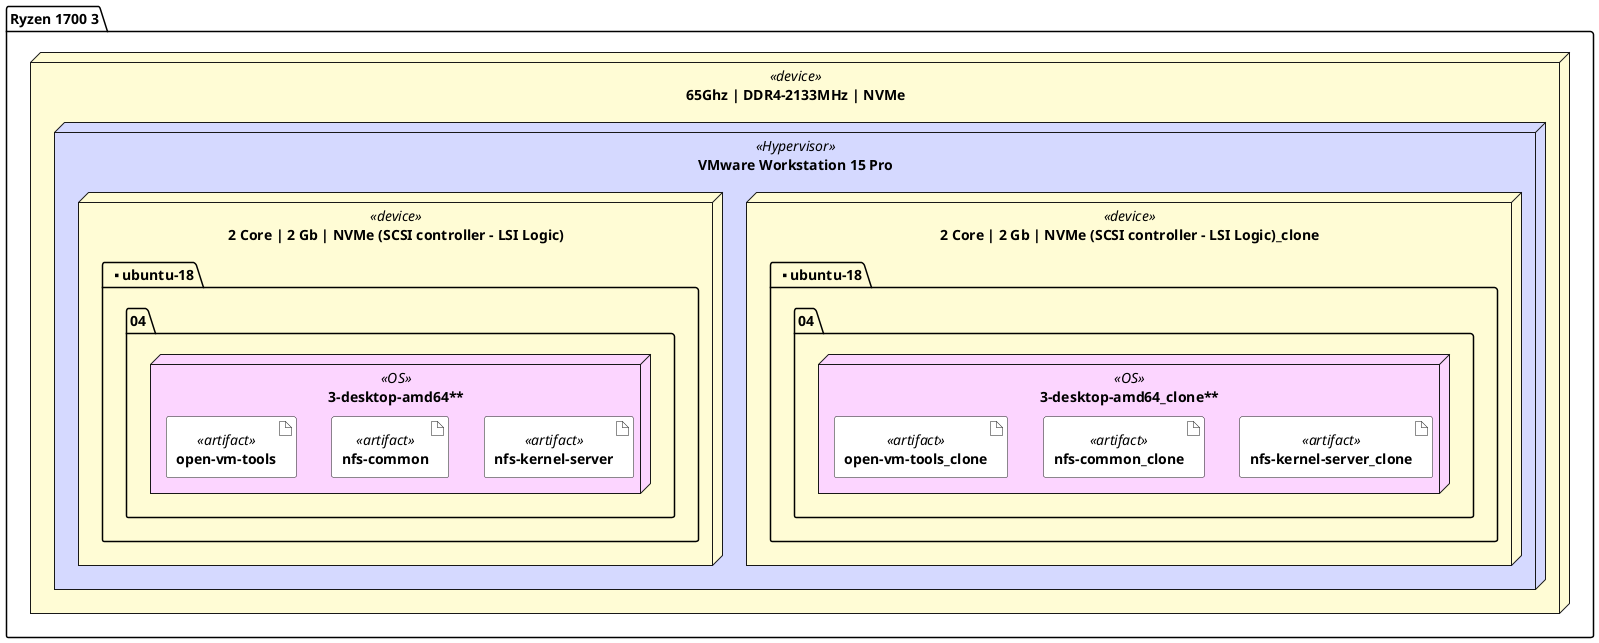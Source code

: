 @startuml

node "Ryzen 1700 3.65Ghz | DDR4-2133MHz | NVMe" <<device>> #fffcd5 {
    node "VMware Workstation 15 Pro" <<Hypervisor>> #d5d9ff {
        node "2 Core | 2 Gb | NVMe (SCSI controller - LSI Logic)_clone" <<device>> #fffcd5 {
            node "**ubuntu-18.04.3-desktop-amd64_clone**" <<OS>> #fcd5ff {
                artifact **nfs-kernel-server_clone** <<artifact>> #ffffff {
                }
                artifact **nfs-common_clone** <<artifact>> #ffffff {
                }
                artifact **open-vm-tools_clone** <<artifact>> #ffffff {
                }
            }
        }
        node "2 Core | 2 Gb | NVMe (SCSI controller - LSI Logic)" <<device>> #fffcd5 {
            node "**ubuntu-18.04.3-desktop-amd64**" <<OS>> #fcd5ff {
                artifact "**nfs-kernel-server**" <<artifact>> #ffffff {
                }
                artifact **nfs-common** <<artifact>> #ffffff {
                }
                artifact **open-vm-tools** <<artifact>> #ffffff {
                }
            }
        }
    }
}
@enduml